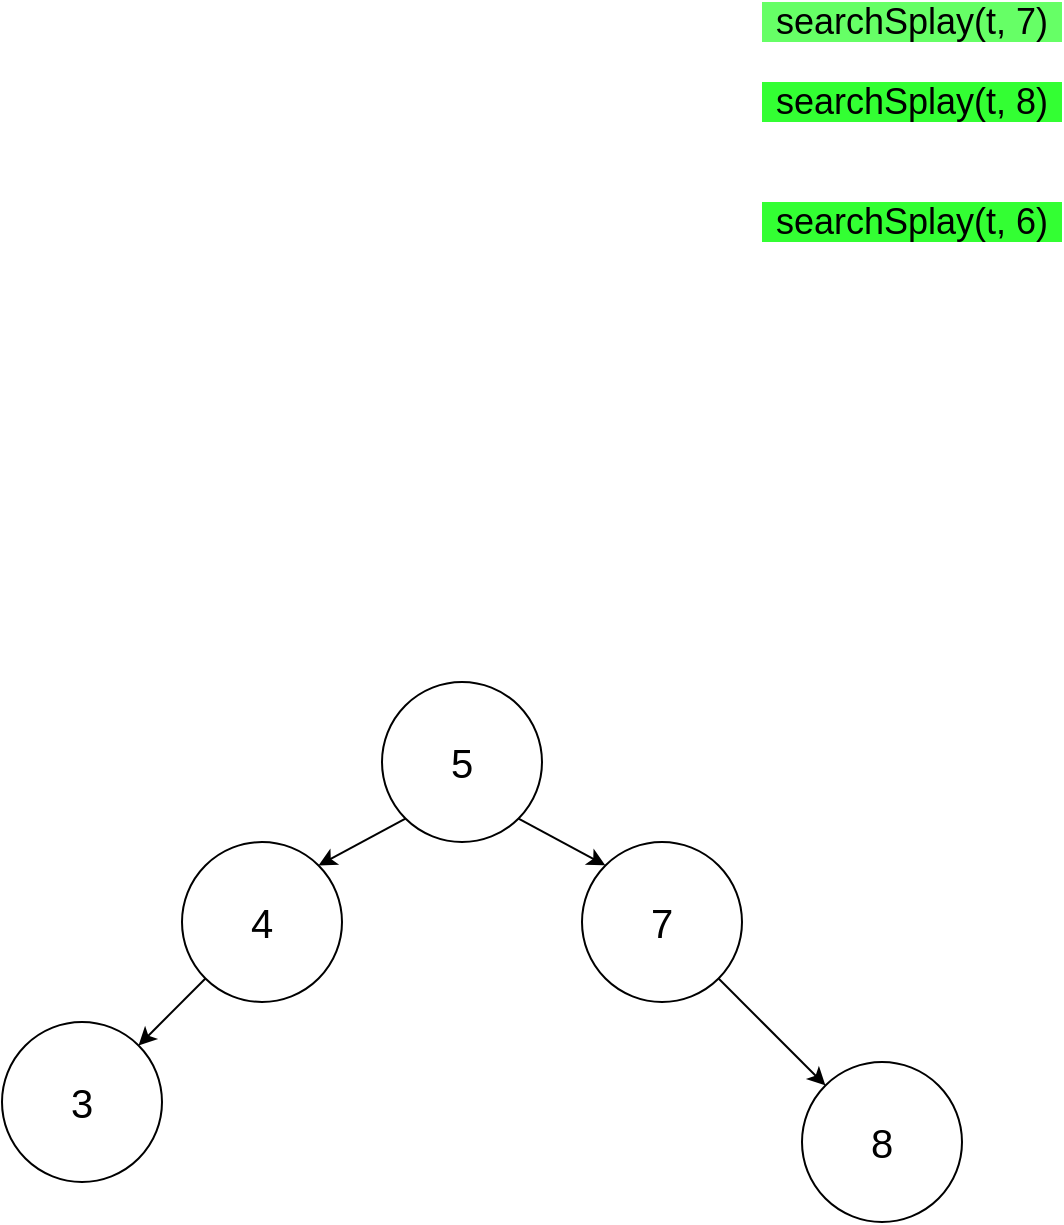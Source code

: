 <mxfile version="13.7.9" type="github"><diagram id="L8QtokBy4twJuRu05DtB" name="Page-1"><mxGraphModel dx="556" dy="674" grid="1" gridSize="10" guides="1" tooltips="1" connect="1" arrows="1" fold="1" page="1" pageScale="1" pageWidth="1169" pageHeight="1654" math="0" shadow="0"><root><mxCell id="0"/><mxCell id="1" parent="0"/><mxCell id="8nin3ADlOJw-6rtWGwkk-41" style="edgeStyle=none;rounded=0;orthogonalLoop=1;jettySize=auto;html=1;exitX=0;exitY=1;exitDx=0;exitDy=0;entryX=1;entryY=0;entryDx=0;entryDy=0;" parent="1" source="8nin3ADlOJw-6rtWGwkk-2" target="8nin3ADlOJw-6rtWGwkk-3" edge="1"><mxGeometry relative="1" as="geometry"/></mxCell><mxCell id="8nin3ADlOJw-6rtWGwkk-44" style="edgeStyle=none;rounded=0;orthogonalLoop=1;jettySize=auto;html=1;exitX=1;exitY=1;exitDx=0;exitDy=0;entryX=0;entryY=0;entryDx=0;entryDy=0;" parent="1" source="8nin3ADlOJw-6rtWGwkk-2" target="8nin3ADlOJw-6rtWGwkk-8" edge="1"><mxGeometry relative="1" as="geometry"/></mxCell><mxCell id="8nin3ADlOJw-6rtWGwkk-2" value="&lt;font style=&quot;font-size: 20px&quot;&gt;5&lt;/font&gt;" style="ellipse;whiteSpace=wrap;html=1;" parent="1" vertex="1"><mxGeometry x="230" y="480" width="80" height="80" as="geometry"/></mxCell><mxCell id="8nin3ADlOJw-6rtWGwkk-36" style="edgeStyle=none;rounded=0;orthogonalLoop=1;jettySize=auto;html=1;exitX=0;exitY=1;exitDx=0;exitDy=0;entryX=1;entryY=0;entryDx=0;entryDy=0;" parent="1" source="8nin3ADlOJw-6rtWGwkk-3" target="8nin3ADlOJw-6rtWGwkk-4" edge="1"><mxGeometry relative="1" as="geometry"/></mxCell><mxCell id="8nin3ADlOJw-6rtWGwkk-3" value="&lt;font style=&quot;font-size: 20px&quot;&gt;4&lt;/font&gt;" style="ellipse;whiteSpace=wrap;html=1;" parent="1" vertex="1"><mxGeometry x="130" y="560" width="80" height="80" as="geometry"/></mxCell><mxCell id="8nin3ADlOJw-6rtWGwkk-4" value="&lt;span style=&quot;font-size: 20px&quot;&gt;3&lt;/span&gt;" style="ellipse;whiteSpace=wrap;html=1;" parent="1" vertex="1"><mxGeometry x="40" y="650" width="80" height="80" as="geometry"/></mxCell><mxCell id="8nin3ADlOJw-6rtWGwkk-5" value="&lt;font style=&quot;font-size: 20px&quot;&gt;8&lt;br&gt;&lt;/font&gt;" style="ellipse;whiteSpace=wrap;html=1;" parent="1" vertex="1"><mxGeometry x="440" y="670" width="80" height="80" as="geometry"/></mxCell><mxCell id="8nin3ADlOJw-6rtWGwkk-43" style="edgeStyle=none;rounded=0;orthogonalLoop=1;jettySize=auto;html=1;exitX=1;exitY=1;exitDx=0;exitDy=0;entryX=0;entryY=0;entryDx=0;entryDy=0;" parent="1" source="8nin3ADlOJw-6rtWGwkk-8" target="8nin3ADlOJw-6rtWGwkk-5" edge="1"><mxGeometry relative="1" as="geometry"/></mxCell><mxCell id="8nin3ADlOJw-6rtWGwkk-8" value="&lt;font style=&quot;font-size: 20px&quot;&gt;7&lt;/font&gt;" style="ellipse;whiteSpace=wrap;html=1;" parent="1" vertex="1"><mxGeometry x="330" y="560" width="80" height="80" as="geometry"/></mxCell><mxCell id="8nin3ADlOJw-6rtWGwkk-13" value="&lt;font style=&quot;font-size: 18px&quot;&gt;searchSplay(t, 8)&lt;/font&gt;" style="text;html=1;strokeColor=none;fillColor=#33FF33;align=center;verticalAlign=middle;whiteSpace=wrap;rounded=0;" parent="1" vertex="1"><mxGeometry x="420" y="180" width="150" height="20" as="geometry"/></mxCell><mxCell id="8nin3ADlOJw-6rtWGwkk-17" value="&lt;font style=&quot;font-size: 18px&quot;&gt;searchSplay(t, 7)&lt;/font&gt;" style="text;html=1;strokeColor=none;fillColor=#66FF66;align=center;verticalAlign=middle;whiteSpace=wrap;rounded=0;" parent="1" vertex="1"><mxGeometry x="420" y="140" width="150" height="20" as="geometry"/></mxCell><mxCell id="8nin3ADlOJw-6rtWGwkk-18" value="&lt;font style=&quot;font-size: 18px&quot;&gt;searchSplay(t, 6)&lt;/font&gt;" style="text;html=1;strokeColor=none;fillColor=#33FF33;align=center;verticalAlign=middle;whiteSpace=wrap;rounded=0;" parent="1" vertex="1"><mxGeometry x="420" y="240" width="150" height="20" as="geometry"/></mxCell><mxCell id="8nin3ADlOJw-6rtWGwkk-19" style="edgeStyle=none;rounded=0;orthogonalLoop=1;jettySize=auto;html=1;exitX=0;exitY=1;exitDx=0;exitDy=0;" parent="1" source="8nin3ADlOJw-6rtWGwkk-2" target="8nin3ADlOJw-6rtWGwkk-2" edge="1"><mxGeometry relative="1" as="geometry"/></mxCell></root></mxGraphModel></diagram></mxfile>